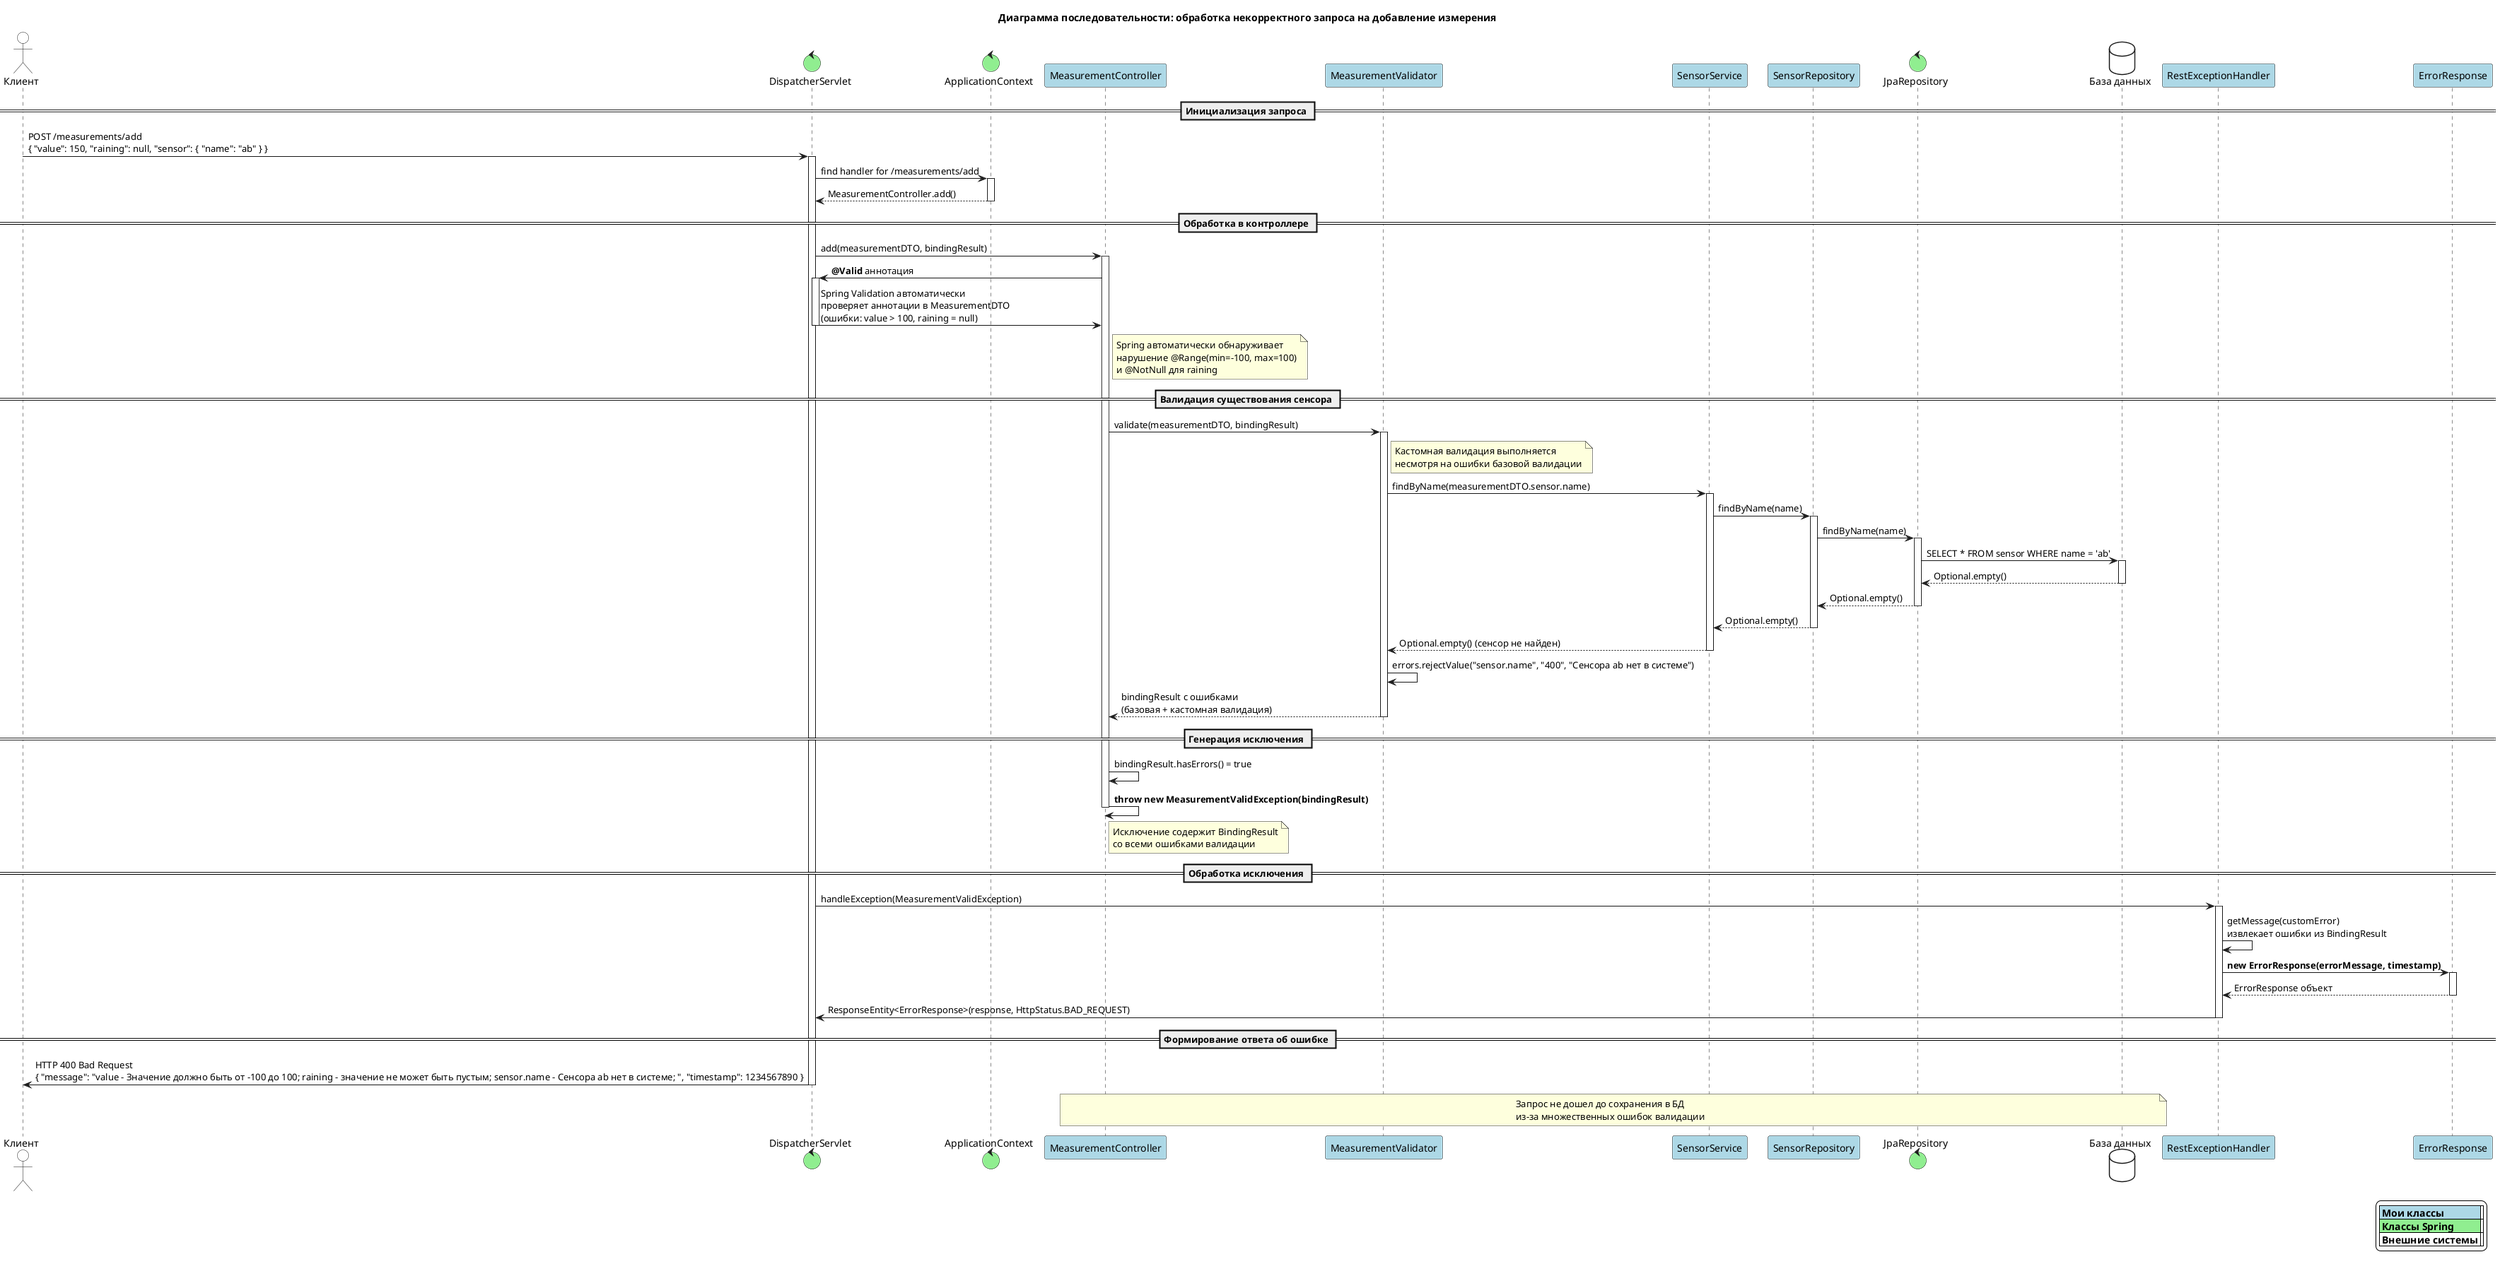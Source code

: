 @startuml
title Диаграмма последовательности: обработка некорректного запроса на добавление измерения

skinparam BackgroundColor transparent
skinparam ParticipantBackgroundColor #LightBlue
skinparam ActorBackgroundColor #White
skinparam ControlBackgroundColor #LightGreen
skinparam DatabaseBackgroundColor #White

actor "Клиент" as Client #White
control "DispatcherServlet" as Dispatcher #LightGreen
control "ApplicationContext" as AppContext #LightGreen
participant "MeasurementController" as Controller #LightBlue
participant "MeasurementValidator" as Validator #LightBlue
participant "SensorService" as SensorService #LightBlue
participant "SensorRepository" as SensorRepo #LightBlue
control "JpaRepository" as JPA #LightGreen
database "База данных" as Database #White
participant "RestExceptionHandler" as ExceptionHandler #LightBlue
participant "ErrorResponse" as ErrorResp #LightBlue

== Инициализация запроса ==

Client -> Dispatcher: POST /measurements/add\n{ "value": 150, "raining": null, "sensor": { "name": "ab" } }
activate Dispatcher

Dispatcher -> AppContext: find handler for /measurements/add
activate AppContext
AppContext --> Dispatcher: MeasurementController.add()
deactivate AppContext

== Обработка в контроллере ==

Dispatcher -> Controller: add(measurementDTO, bindingResult)
activate Controller

Controller -> Dispatcher: **@Valid** аннотация
activate Dispatcher
Dispatcher -> Controller: Spring Validation автоматически\nпроверяет аннотации в MeasurementDTO\n(ошибки: value > 100, raining = null)
deactivate Dispatcher

note right of Controller: Spring автоматически обнаруживает\nнарушение @Range(min=-100, max=100)\nи @NotNull для raining

== Валидация существования сенсора ==

Controller -> Validator: validate(measurementDTO, bindingResult)
activate Validator

note right of Validator: Кастомная валидация выполняется\nнесмотря на ошибки базовой валидации

Validator -> SensorService: findByName(measurementDTO.sensor.name)
activate SensorService

SensorService -> SensorRepo: findByName(name)
activate SensorRepo

SensorRepo -> JPA: findByName(name)
activate JPA
JPA -> Database: SELECT * FROM sensor WHERE name = 'ab'
activate Database
Database --> JPA: Optional.empty()
deactivate Database
JPA --> SensorRepo: Optional.empty()
deactivate JPA

SensorRepo --> SensorService: Optional.empty()
deactivate SensorRepo

SensorService --> Validator: Optional.empty() (сенсор не найден)
deactivate SensorService

Validator -> Validator: errors.rejectValue("sensor.name", "400", "Сенсора ab нет в системе")
Validator --> Controller: bindingResult с ошибками\n(базовая + кастомная валидация)
deactivate Validator

== Генерация исключения ==

Controller -> Controller: bindingResult.hasErrors() = true
Controller -> Controller: **throw new MeasurementValidException(bindingResult)**
deactivate Controller

note right of Controller: Исключение содержит BindingResult\nсо всеми ошибками валидации

== Обработка исключения ==

Dispatcher -> ExceptionHandler: handleException(MeasurementValidException)
activate ExceptionHandler

ExceptionHandler -> ExceptionHandler: getMessage(customError)\nизвлекает ошибки из BindingResult
ExceptionHandler -> ErrorResp: **new ErrorResponse(errorMessage, timestamp)**
activate ErrorResp
ErrorResp --> ExceptionHandler: ErrorResponse объект
deactivate ErrorResp

ExceptionHandler -> Dispatcher: ResponseEntity<ErrorResponse>(response, HttpStatus.BAD_REQUEST)
deactivate ExceptionHandler

== Формирование ответа об ошибке ==

Dispatcher -> Client: HTTP 400 Bad Request\n{ "message": "value - Значение должно быть от -100 до 100; raining - значение не может быть пустым; sensor.name - Сенсора ab нет в системе; ", "timestamp": 1234567890 }
deactivate Dispatcher

note over Controller, Database: Запрос не дошел до сохранения в БД\nиз-за множественных ошибок валидации

legend right
  |<#LightBlue> **Мои классы** | |
  |<#LightGreen> **Классы Spring** | |
  | **Внешние системы** | |
end legend

@enduml